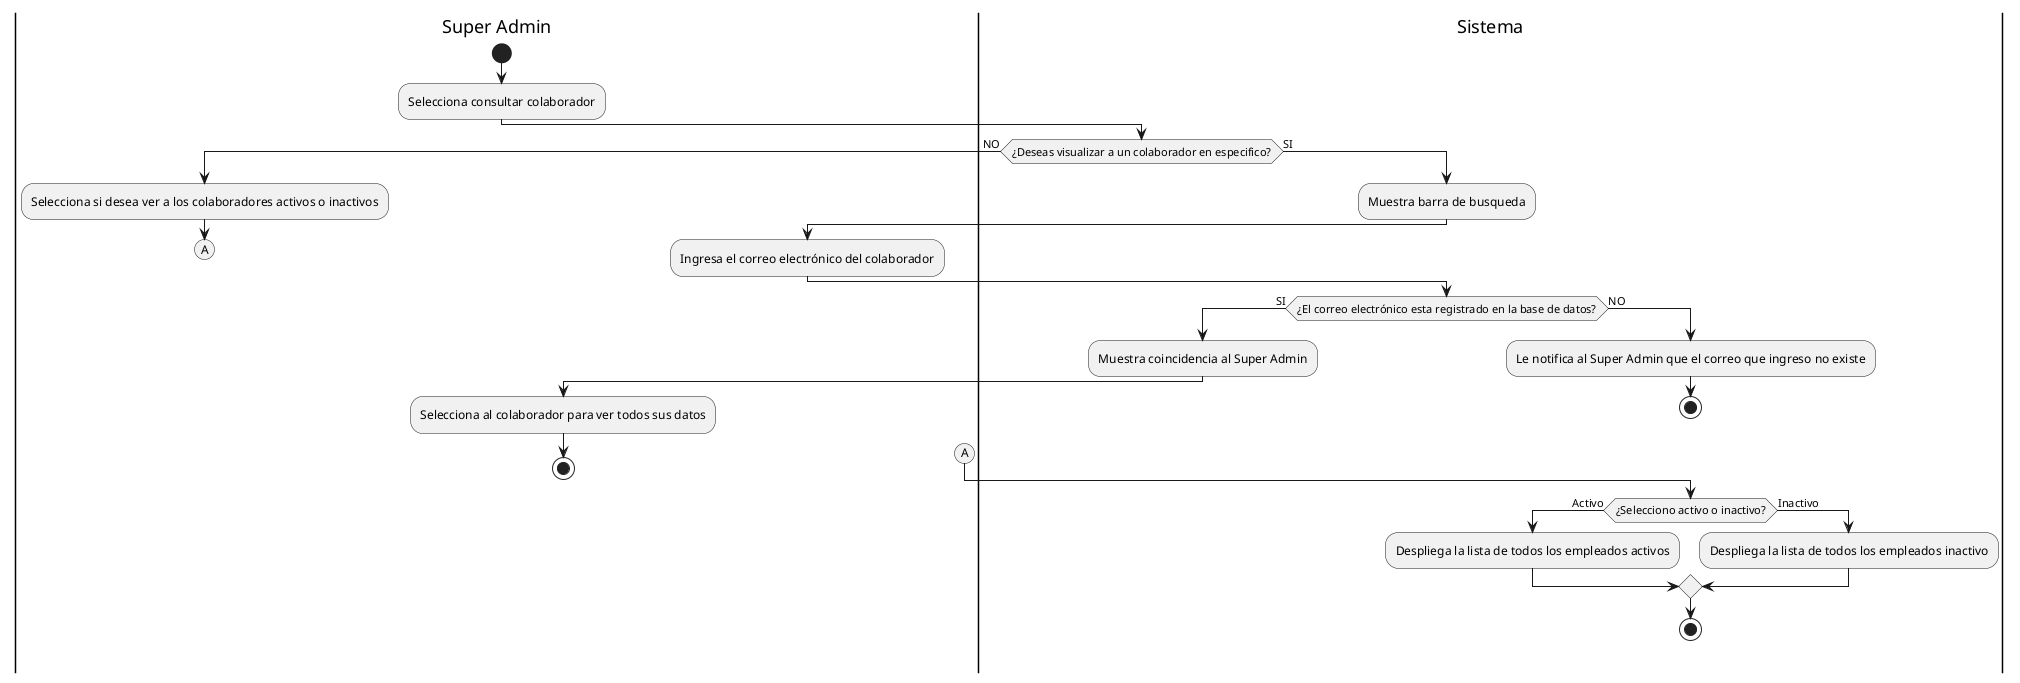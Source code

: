 @startuml CU03 - Superadmin consulta empleado
|Super Admin|
start
:Selecciona consultar colaborador;
|Sistema|
if(¿Deseas visualizar a un colaborador en especifico?) then(NO)
|Super Admin|
:Selecciona si desea ver a los colaboradores activos o inactivos;
(A)
detach
else(SI)
|Sistema|
:Muestra barra de busqueda;
|Super Admin|
:Ingresa el correo electrónico del colaborador;
|Sistema|
if(¿El correo electrónico esta registrado en la base de datos?) then
->SI;
:Muestra coincidencia al Super Admin;
|Super Admin|
:Selecciona al colaborador para ver todos sus datos;
stop
else(NO)
|Sistema|
:Le notifica al Super Admin que el correo que ingreso no existe;
stop
|Super Admin|
(A)
|Sistema|
if(¿Selecciono activo o inactivo?) then
->Activo;
:Despliega la lista de todos los empleados activos;
else(Inactivo)
:Despliega la lista de todos los empleados inactivo;
endif
stop
@enduml